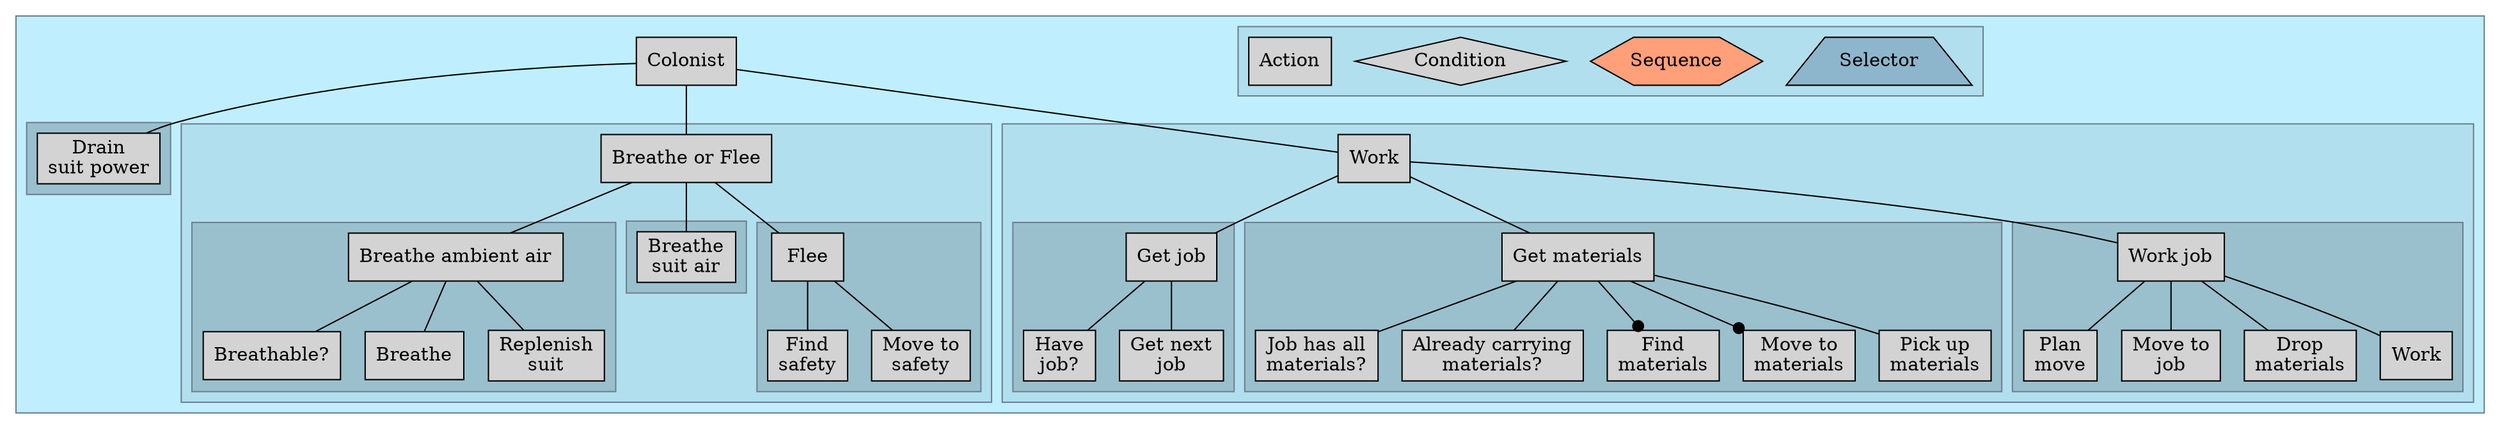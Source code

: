 digraph G {
	node [shape=rectangle,fillcolor=lightgrey,color=black,style=filled];
	edge [arrowhead=none;color=black];
	ordering=out;

	subgraph cluster_behaviour_tree {
		style=filled;
		fillcolor=lightblue1;
		color=slategrey;

		subgraph worker {	
			worker [label="Colonist"/*sequence*/];

			worker -> drain_suit;
			worker -> breathe_or_flee;
			worker -> work;

			subgraph cluster_drain_suit {
				style=filled;fillcolor=lightblue3;
				drain_suit [label="Drain\nsuit power"];
			}

			subgraph cluster_breathe_or_flee {
				style=filled;fillcolor=lightblue2;
				breathe_or_flee [label="Breathe or Flee"/*selector*/];

				breathe_or_flee -> breathe;
				breathe_or_flee -> breathe_suit;
				breathe_or_flee -> flee;
			
				subgraph cluster_breathe_ambient {
					style=filled;fillcolor=lightblue3;
					breathe [label="Breathe ambient air"/*sequence*/];
					breathable [label="Breathable?"/*condition*/];					
					do_breathing [label="Breathe"];
					replenish_suit [label="Replenish\nsuit"];
					
					breathe -> breathable;
					breathe -> do_breathing;
					breathe -> replenish_suit;
				}
								
				subgraph cluster_breathe_suit {
					style=filled;fillcolor=lightblue3;
					breathe_suit [label="Breathe\nsuit air"];
				}
				

				subgraph cluster_flee {
					style=filled;fillcolor=lightblue3;
					flee [label="Flee"/*sequence*/];
					find_safety [label="Find\nsafety"];
					move_to_somewhere_else [label="Move to\nsafety"];
					
					flee -> find_safety;
					flee -> move_to_somewhere_else;
				}
			}

			subgraph cluster_work {
				style=filled;fillcolor=lightblue2;
				work [label="Work"/*sequence*/];
				
				work -> get_job;
				work -> get_materials;
				work -> work_job;

				subgraph cluster_get_job {
					style=filled;fillcolor=lightblue3;
					get_job [label="Get job"/*selector*/];
					have_a_job [label="Have\njob?"/*condition*/];
					get_next_job [label="Get next\njob"];

					get_job -> have_a_job;
					get_job -> get_next_job;
				}

				subgraph cluster_get_materials {
					style=filled;fillcolor=lightblue3;
					get_materials [label="Get materials"/*selector*/];
					job_has_materials [label="Job has all\nmaterials?"/*condition*/];
					am_carrying_materials [label="Already carrying\nmaterials?"/*condition*/];
					find_materials [label="Find\nmaterials"];
					move_to_materials [label="Move to\nmaterials"];
					pickup_materials [label="Pick up\nmaterials"];

					get_materials -> job_has_materials;
					get_materials -> am_carrying_materials;
					get_materials -> find_materials [arrowhead=dot];
					get_materials -> move_to_materials [arrowhead=dot];
					get_materials -> pickup_materials;
				}

				subgraph cluster_work_job {
					style=filled;fillcolor=lightblue3;
					work_job [label="Work job"/*sequence*/];
					setup_move_to_job [label="Plan\nmove"];
					move_to_job [label="Move to\njob"];
					drop_stock [label="Drop\nmaterials"];
					do_work [label="Work"];

					work_job -> setup_move_to_job;
					work_job -> move_to_job;
					work_job -> drop_stock;
					work_job -> do_work;
				}
			}
		}




		subgraph cluster_key {
			style=filled;fillcolor=lightblue2;

			subgraph selectors {
				node [shape=trapezium,style="filled",fillcolor=lightskyblue3];
				key_selector [label="Selector"];
			}

			subgraph sequences {
				node [shape=hexagon,fillcolor=lightsalmon1,style=filled];
				key_sequence [label="Sequence"];
			}

			subgraph conditions {
				node [shape=diamond];
				key_condiion [label="Condition"];
			}

			subgraph actions {
				key_action [label="Action"];
			}
		}
	}
}
